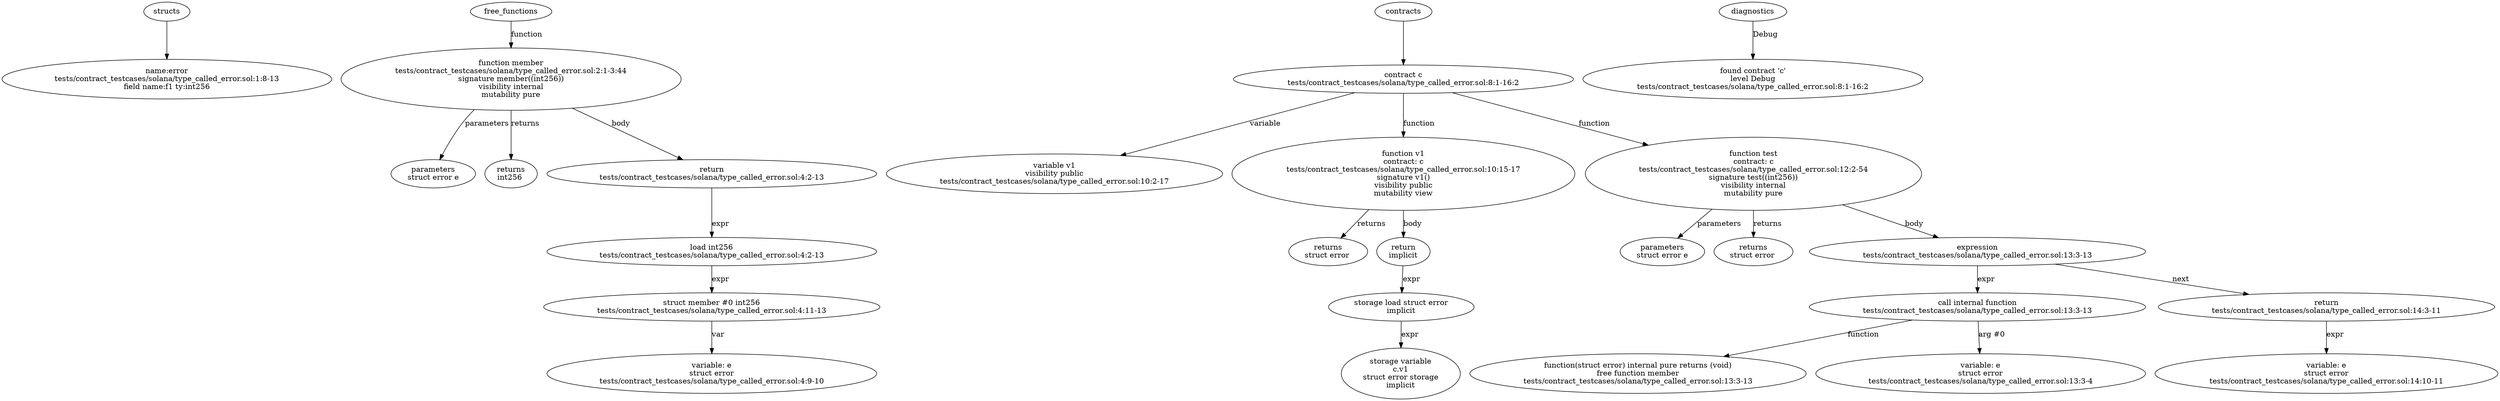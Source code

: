 strict digraph "tests/contract_testcases/solana/type_called_error.sol" {
	error [label="name:error\ntests/contract_testcases/solana/type_called_error.sol:1:8-13\nfield name:f1 ty:int256"]
	member [label="function member\ntests/contract_testcases/solana/type_called_error.sol:2:1-3:44\nsignature member((int256))\nvisibility internal\nmutability pure"]
	parameters [label="parameters\nstruct error e"]
	returns [label="returns\nint256 "]
	return [label="return\ntests/contract_testcases/solana/type_called_error.sol:4:2-13"]
	load [label="load int256\ntests/contract_testcases/solana/type_called_error.sol:4:2-13"]
	structmember [label="struct member #0 int256\ntests/contract_testcases/solana/type_called_error.sol:4:11-13"]
	variable [label="variable: e\nstruct error\ntests/contract_testcases/solana/type_called_error.sol:4:9-10"]
	contract [label="contract c\ntests/contract_testcases/solana/type_called_error.sol:8:1-16:2"]
	var [label="variable v1\nvisibility public\ntests/contract_testcases/solana/type_called_error.sol:10:2-17"]
	v1 [label="function v1\ncontract: c\ntests/contract_testcases/solana/type_called_error.sol:10:15-17\nsignature v1()\nvisibility public\nmutability view"]
	returns_14 [label="returns\nstruct error "]
	return_15 [label="return\nimplicit"]
	storage_load [label="storage load struct error\nimplicit"]
	storage_var [label="storage variable\nc.v1\nstruct error storage\nimplicit"]
	test [label="function test\ncontract: c\ntests/contract_testcases/solana/type_called_error.sol:12:2-54\nsignature test((int256))\nvisibility internal\nmutability pure"]
	parameters_19 [label="parameters\nstruct error e"]
	returns_20 [label="returns\nstruct error "]
	expr [label="expression\ntests/contract_testcases/solana/type_called_error.sol:13:3-13"]
	call_internal_function [label="call internal function\ntests/contract_testcases/solana/type_called_error.sol:13:3-13"]
	internal_function [label="function(struct error) internal pure returns (void)\nfree function member\ntests/contract_testcases/solana/type_called_error.sol:13:3-13"]
	variable_24 [label="variable: e\nstruct error\ntests/contract_testcases/solana/type_called_error.sol:13:3-4"]
	return_25 [label="return\ntests/contract_testcases/solana/type_called_error.sol:14:3-11"]
	variable_26 [label="variable: e\nstruct error\ntests/contract_testcases/solana/type_called_error.sol:14:10-11"]
	diagnostic [label="found contract 'c'\nlevel Debug\ntests/contract_testcases/solana/type_called_error.sol:8:1-16:2"]
	structs -> error
	free_functions -> member [label="function"]
	member -> parameters [label="parameters"]
	member -> returns [label="returns"]
	member -> return [label="body"]
	return -> load [label="expr"]
	load -> structmember [label="expr"]
	structmember -> variable [label="var"]
	contracts -> contract
	contract -> var [label="variable"]
	contract -> v1 [label="function"]
	v1 -> returns_14 [label="returns"]
	v1 -> return_15 [label="body"]
	return_15 -> storage_load [label="expr"]
	storage_load -> storage_var [label="expr"]
	contract -> test [label="function"]
	test -> parameters_19 [label="parameters"]
	test -> returns_20 [label="returns"]
	test -> expr [label="body"]
	expr -> call_internal_function [label="expr"]
	call_internal_function -> internal_function [label="function"]
	call_internal_function -> variable_24 [label="arg #0"]
	expr -> return_25 [label="next"]
	return_25 -> variable_26 [label="expr"]
	diagnostics -> diagnostic [label="Debug"]
}
